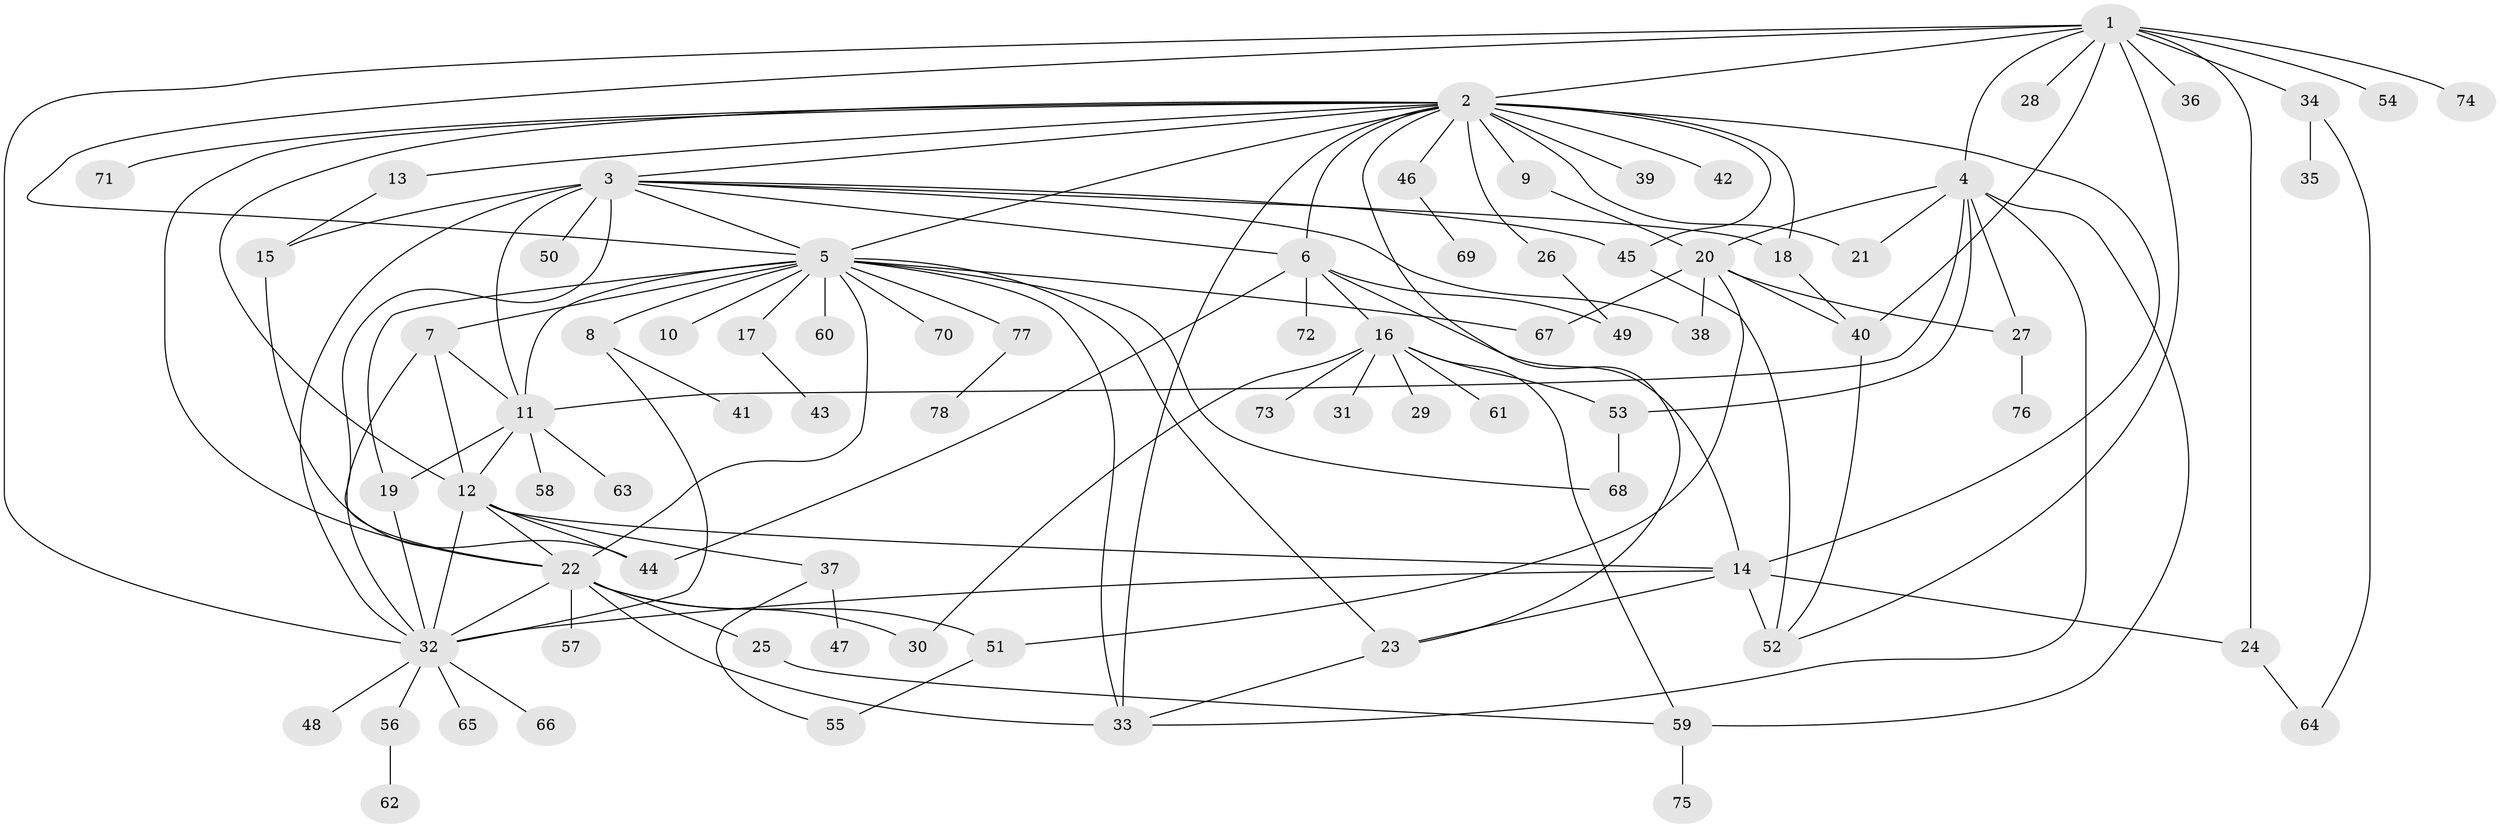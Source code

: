 // original degree distribution, {13: 0.015503875968992248, 24: 0.007751937984496124, 17: 0.007751937984496124, 1: 0.46511627906976744, 9: 0.023255813953488372, 20: 0.007751937984496124, 12: 0.015503875968992248, 5: 0.031007751937984496, 3: 0.12403100775193798, 2: 0.20930232558139536, 4: 0.06976744186046512, 7: 0.015503875968992248, 6: 0.007751937984496124}
// Generated by graph-tools (version 1.1) at 2025/50/03/04/25 22:50:40]
// undirected, 78 vertices, 129 edges
graph export_dot {
  node [color=gray90,style=filled];
  1;
  2;
  3;
  4;
  5;
  6;
  7;
  8;
  9;
  10;
  11;
  12;
  13;
  14;
  15;
  16;
  17;
  18;
  19;
  20;
  21;
  22;
  23;
  24;
  25;
  26;
  27;
  28;
  29;
  30;
  31;
  32;
  33;
  34;
  35;
  36;
  37;
  38;
  39;
  40;
  41;
  42;
  43;
  44;
  45;
  46;
  47;
  48;
  49;
  50;
  51;
  52;
  53;
  54;
  55;
  56;
  57;
  58;
  59;
  60;
  61;
  62;
  63;
  64;
  65;
  66;
  67;
  68;
  69;
  70;
  71;
  72;
  73;
  74;
  75;
  76;
  77;
  78;
  1 -- 2 [weight=1.0];
  1 -- 4 [weight=1.0];
  1 -- 5 [weight=1.0];
  1 -- 24 [weight=1.0];
  1 -- 28 [weight=1.0];
  1 -- 32 [weight=1.0];
  1 -- 34 [weight=1.0];
  1 -- 36 [weight=1.0];
  1 -- 40 [weight=1.0];
  1 -- 52 [weight=1.0];
  1 -- 54 [weight=1.0];
  1 -- 74 [weight=1.0];
  2 -- 3 [weight=1.0];
  2 -- 5 [weight=1.0];
  2 -- 6 [weight=1.0];
  2 -- 9 [weight=2.0];
  2 -- 12 [weight=1.0];
  2 -- 13 [weight=1.0];
  2 -- 14 [weight=1.0];
  2 -- 18 [weight=1.0];
  2 -- 21 [weight=1.0];
  2 -- 22 [weight=1.0];
  2 -- 23 [weight=1.0];
  2 -- 26 [weight=1.0];
  2 -- 33 [weight=1.0];
  2 -- 39 [weight=1.0];
  2 -- 42 [weight=1.0];
  2 -- 45 [weight=2.0];
  2 -- 46 [weight=1.0];
  2 -- 71 [weight=1.0];
  3 -- 5 [weight=1.0];
  3 -- 6 [weight=1.0];
  3 -- 11 [weight=1.0];
  3 -- 15 [weight=1.0];
  3 -- 18 [weight=1.0];
  3 -- 22 [weight=1.0];
  3 -- 32 [weight=1.0];
  3 -- 38 [weight=1.0];
  3 -- 45 [weight=1.0];
  3 -- 50 [weight=3.0];
  4 -- 11 [weight=1.0];
  4 -- 20 [weight=1.0];
  4 -- 21 [weight=1.0];
  4 -- 27 [weight=1.0];
  4 -- 33 [weight=1.0];
  4 -- 53 [weight=1.0];
  4 -- 59 [weight=1.0];
  5 -- 7 [weight=1.0];
  5 -- 8 [weight=1.0];
  5 -- 10 [weight=1.0];
  5 -- 11 [weight=1.0];
  5 -- 17 [weight=1.0];
  5 -- 19 [weight=1.0];
  5 -- 22 [weight=1.0];
  5 -- 23 [weight=1.0];
  5 -- 33 [weight=1.0];
  5 -- 60 [weight=1.0];
  5 -- 67 [weight=1.0];
  5 -- 68 [weight=1.0];
  5 -- 70 [weight=1.0];
  5 -- 77 [weight=1.0];
  6 -- 14 [weight=1.0];
  6 -- 16 [weight=1.0];
  6 -- 44 [weight=1.0];
  6 -- 49 [weight=1.0];
  6 -- 72 [weight=1.0];
  7 -- 11 [weight=1.0];
  7 -- 12 [weight=8.0];
  7 -- 32 [weight=1.0];
  8 -- 32 [weight=1.0];
  8 -- 41 [weight=1.0];
  9 -- 20 [weight=1.0];
  11 -- 12 [weight=1.0];
  11 -- 19 [weight=1.0];
  11 -- 58 [weight=1.0];
  11 -- 63 [weight=1.0];
  12 -- 14 [weight=1.0];
  12 -- 22 [weight=1.0];
  12 -- 32 [weight=1.0];
  12 -- 37 [weight=1.0];
  12 -- 44 [weight=1.0];
  13 -- 15 [weight=1.0];
  14 -- 23 [weight=1.0];
  14 -- 24 [weight=1.0];
  14 -- 32 [weight=1.0];
  14 -- 52 [weight=3.0];
  15 -- 44 [weight=1.0];
  16 -- 29 [weight=1.0];
  16 -- 30 [weight=1.0];
  16 -- 31 [weight=1.0];
  16 -- 53 [weight=1.0];
  16 -- 59 [weight=1.0];
  16 -- 61 [weight=1.0];
  16 -- 73 [weight=1.0];
  17 -- 43 [weight=1.0];
  18 -- 40 [weight=1.0];
  19 -- 32 [weight=1.0];
  20 -- 27 [weight=1.0];
  20 -- 38 [weight=1.0];
  20 -- 40 [weight=1.0];
  20 -- 51 [weight=1.0];
  20 -- 67 [weight=1.0];
  22 -- 25 [weight=1.0];
  22 -- 30 [weight=1.0];
  22 -- 32 [weight=1.0];
  22 -- 33 [weight=1.0];
  22 -- 51 [weight=1.0];
  22 -- 57 [weight=1.0];
  23 -- 33 [weight=1.0];
  24 -- 64 [weight=1.0];
  25 -- 59 [weight=1.0];
  26 -- 49 [weight=1.0];
  27 -- 76 [weight=1.0];
  32 -- 48 [weight=1.0];
  32 -- 56 [weight=1.0];
  32 -- 65 [weight=1.0];
  32 -- 66 [weight=1.0];
  34 -- 35 [weight=1.0];
  34 -- 64 [weight=1.0];
  37 -- 47 [weight=1.0];
  37 -- 55 [weight=1.0];
  40 -- 52 [weight=1.0];
  45 -- 52 [weight=1.0];
  46 -- 69 [weight=1.0];
  51 -- 55 [weight=1.0];
  53 -- 68 [weight=1.0];
  56 -- 62 [weight=1.0];
  59 -- 75 [weight=1.0];
  77 -- 78 [weight=1.0];
}
